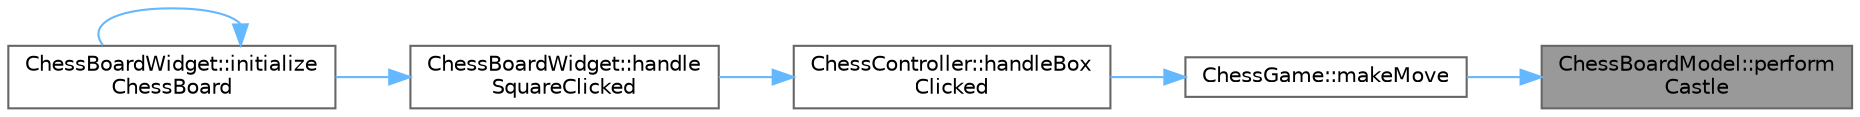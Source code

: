 digraph "ChessBoardModel::performCastle"
{
 // LATEX_PDF_SIZE
  bgcolor="transparent";
  edge [fontname=Helvetica,fontsize=10,labelfontname=Helvetica,labelfontsize=10];
  node [fontname=Helvetica,fontsize=10,shape=box,height=0.2,width=0.4];
  rankdir="RL";
  Node1 [id="Node000001",label="ChessBoardModel::perform\lCastle",height=0.2,width=0.4,color="gray40", fillcolor="grey60", style="filled", fontcolor="black",tooltip="Performs castling for the specified player."];
  Node1 -> Node2 [id="edge6_Node000001_Node000002",dir="back",color="steelblue1",style="solid",tooltip=" "];
  Node2 [id="Node000002",label="ChessGame::makeMove",height=0.2,width=0.4,color="grey40", fillcolor="white", style="filled",URL="$class_chess_game.html#ac6d0b5e0ac325a23fa4f82570835344b",tooltip="Makes a move on the chessboard."];
  Node2 -> Node3 [id="edge7_Node000002_Node000003",dir="back",color="steelblue1",style="solid",tooltip=" "];
  Node3 [id="Node000003",label="ChessController::handleBox\lClicked",height=0.2,width=0.4,color="grey40", fillcolor="white", style="filled",URL="$class_chess_controller.html#a39a0b8f5fd5ea736c1c0b00297de638a",tooltip="Handles the click event on a chessboard box."];
  Node3 -> Node4 [id="edge8_Node000003_Node000004",dir="back",color="steelblue1",style="solid",tooltip=" "];
  Node4 [id="Node000004",label="ChessBoardWidget::handle\lSquareClicked",height=0.2,width=0.4,color="grey40", fillcolor="white", style="filled",URL="$class_chess_board_widget.html#a4908fafe4bd7fb814d8767534eb85fa5",tooltip="Handles the click event on a chessboard square."];
  Node4 -> Node5 [id="edge9_Node000004_Node000005",dir="back",color="steelblue1",style="solid",tooltip=" "];
  Node5 [id="Node000005",label="ChessBoardWidget::initialize\lChessBoard",height=0.2,width=0.4,color="grey40", fillcolor="white", style="filled",URL="$class_chess_board_widget.html#a465e9c198c5511ffca7ebd5d741643cb",tooltip="Initializes the chessboard and starts the game."];
  Node5 -> Node5 [id="edge10_Node000005_Node000005",dir="back",color="steelblue1",style="solid",tooltip=" "];
}
